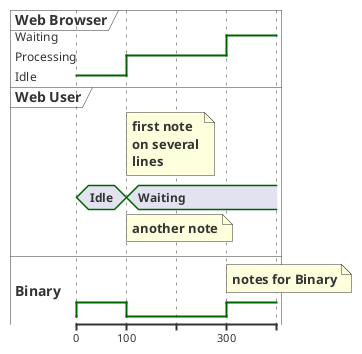 @startuml

robust "Web Browser" as WB
concise "Web User" as WU
binary "Binary" as BI

@0
WU is Idle
WB is Idle
BI is high

@100
WB is Processing
note bottom of WU: another note
WU is Waiting
note top of WU : first note\non several\nlines
BI is low

@300
WB is Waiting
BI is high
note top of BI : notes for Binary

@enduml